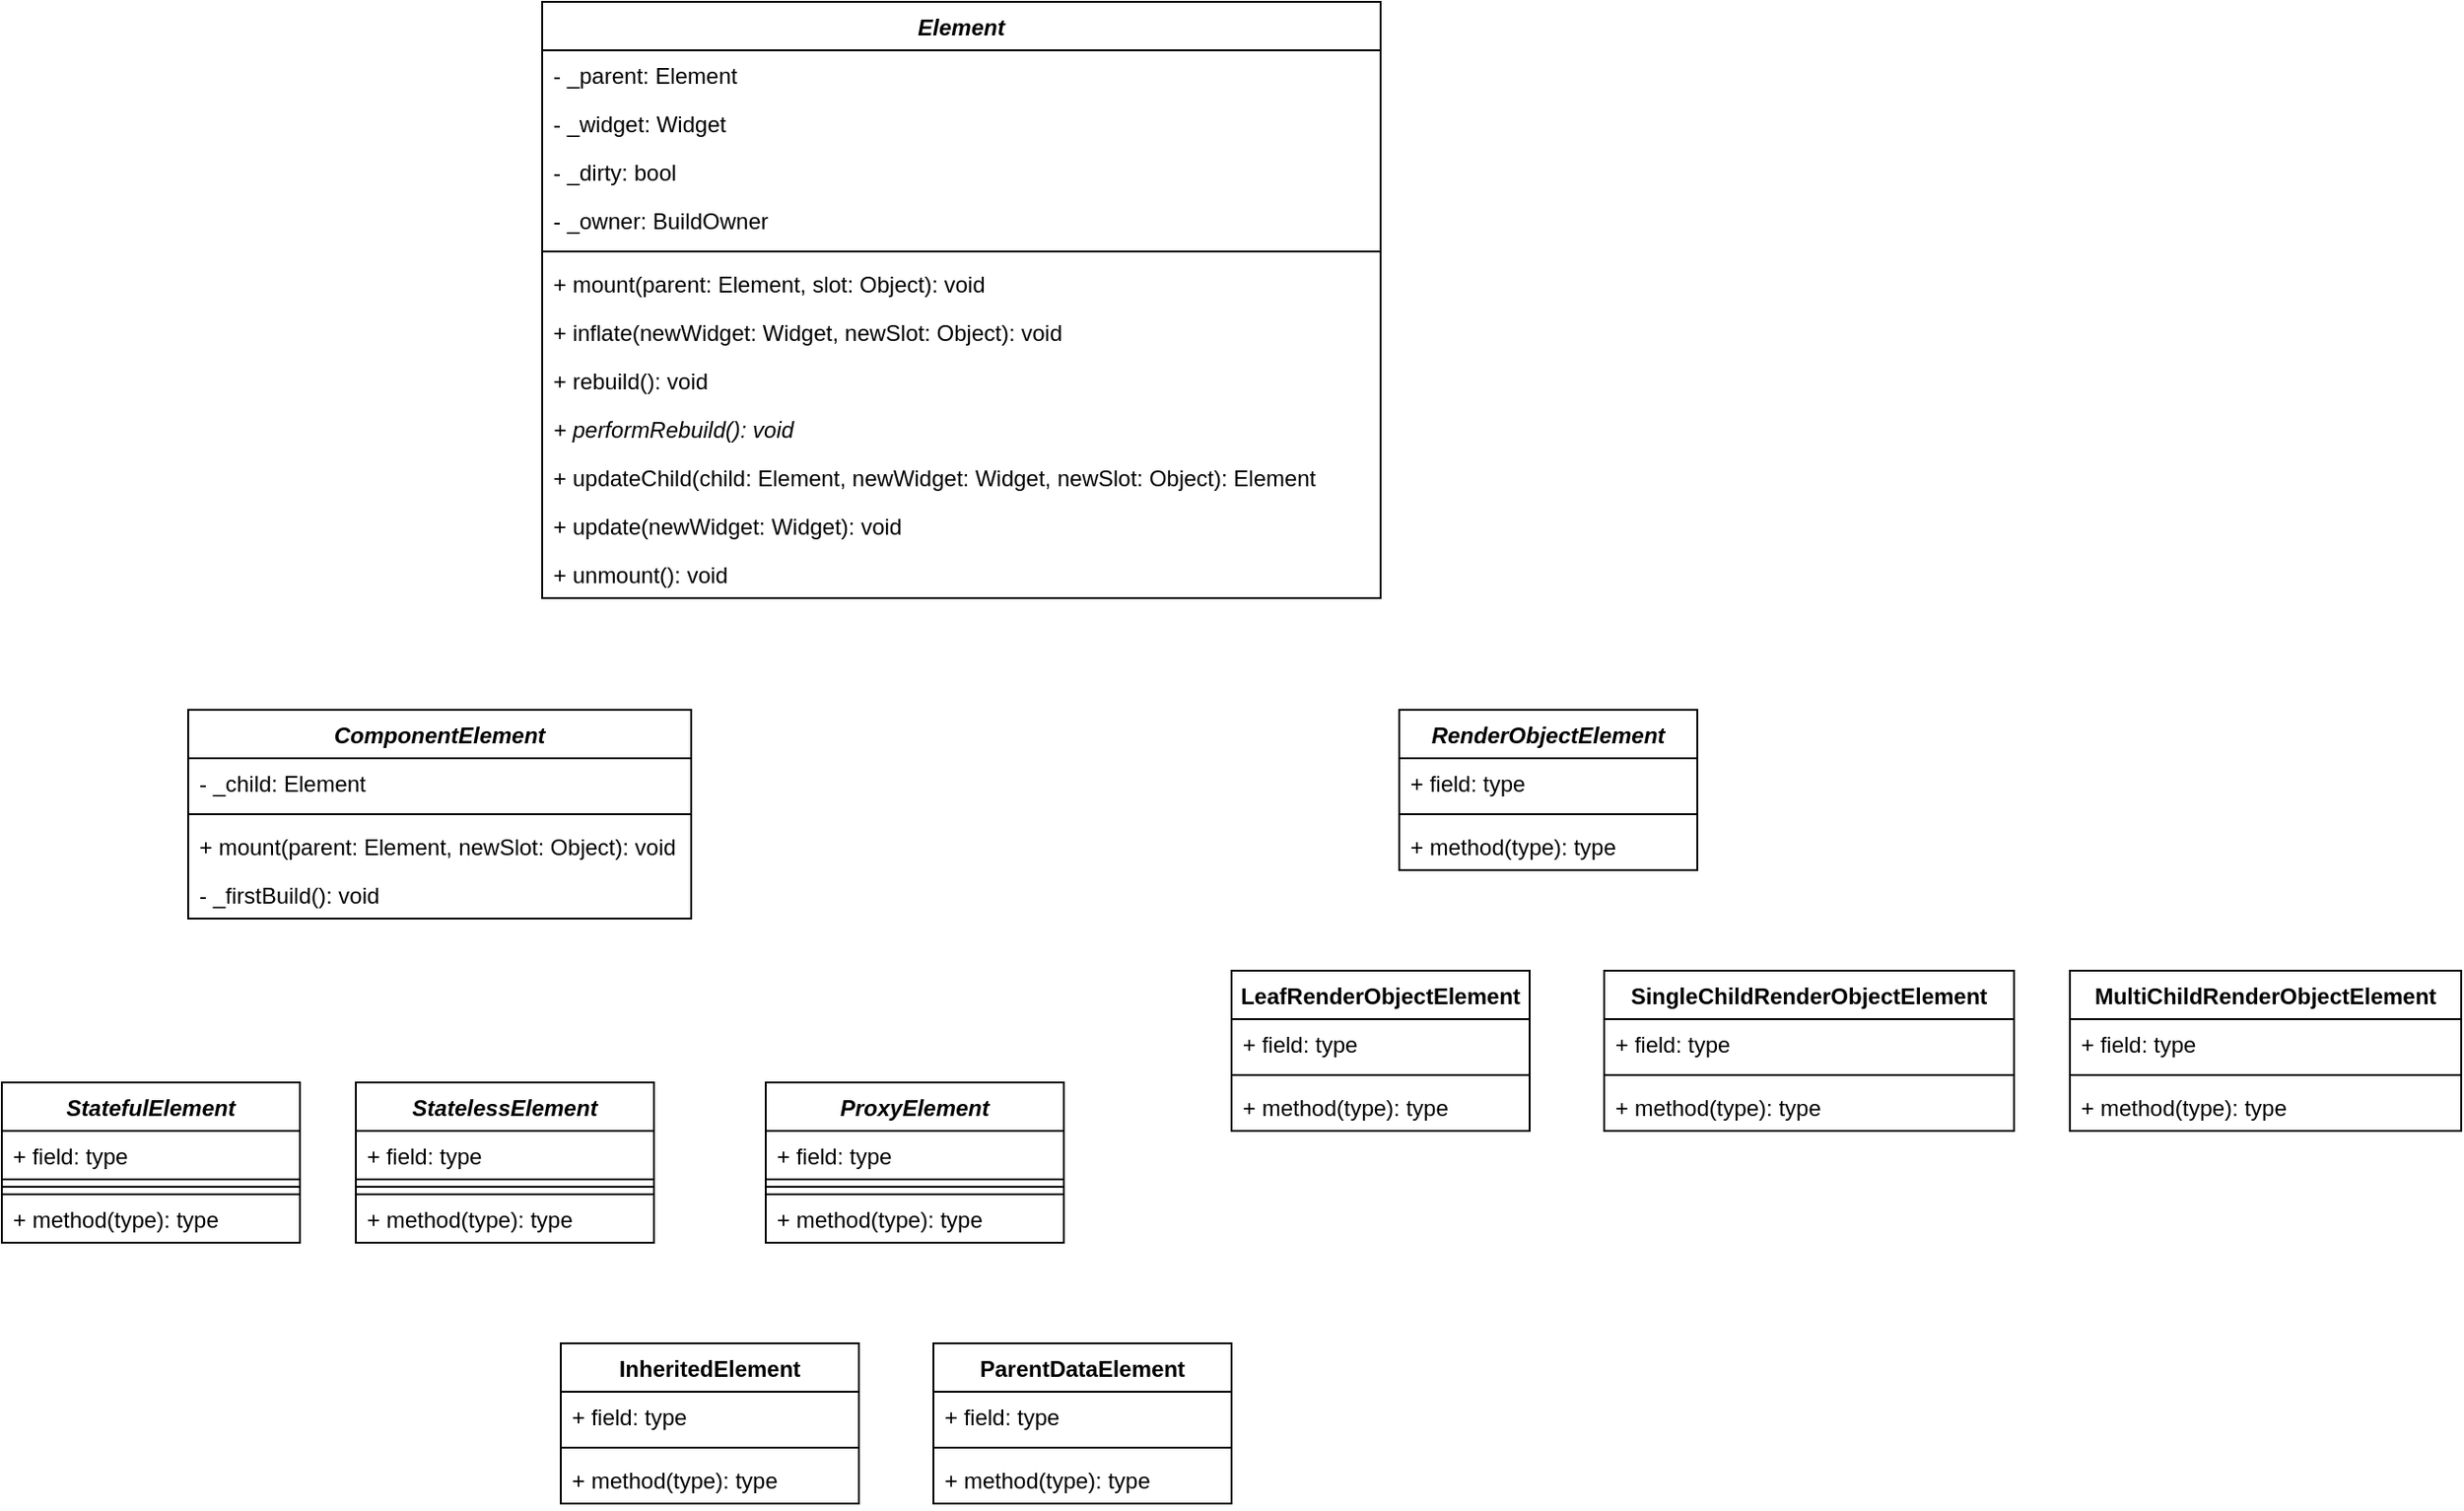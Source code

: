 <mxfile version="15.6.6" type="github">
  <diagram id="C5RBs43oDa-KdzZeNtuy" name="Page-1">
    <mxGraphModel dx="1298" dy="724" grid="1" gridSize="10" guides="1" tooltips="1" connect="1" arrows="1" fold="1" page="1" pageScale="1" pageWidth="3300" pageHeight="4681" math="0" shadow="0">
      <root>
        <mxCell id="WIyWlLk6GJQsqaUBKTNV-0" />
        <mxCell id="WIyWlLk6GJQsqaUBKTNV-1" parent="WIyWlLk6GJQsqaUBKTNV-0" />
        <mxCell id="WD202V9lpQKG9HwLek08-4" value="ComponentElement" style="swimlane;fontStyle=3;align=center;verticalAlign=top;childLayout=stackLayout;horizontal=1;startSize=26;horizontalStack=0;resizeParent=1;resizeParentMax=0;resizeLast=0;collapsible=1;marginBottom=0;fontColor=default;strokeColor=default;fillColor=default;" vertex="1" parent="WIyWlLk6GJQsqaUBKTNV-1">
          <mxGeometry x="260" y="390" width="270" height="112" as="geometry" />
        </mxCell>
        <mxCell id="WD202V9lpQKG9HwLek08-5" value="- _child: Element" style="text;strokeColor=none;fillColor=none;align=left;verticalAlign=top;spacingLeft=4;spacingRight=4;overflow=hidden;rotatable=0;points=[[0,0.5],[1,0.5]];portConstraint=eastwest;fontColor=default;" vertex="1" parent="WD202V9lpQKG9HwLek08-4">
          <mxGeometry y="26" width="270" height="26" as="geometry" />
        </mxCell>
        <mxCell id="WD202V9lpQKG9HwLek08-6" value="" style="line;strokeWidth=1;fillColor=none;align=left;verticalAlign=middle;spacingTop=-1;spacingLeft=3;spacingRight=3;rotatable=0;labelPosition=right;points=[];portConstraint=eastwest;fontColor=default;" vertex="1" parent="WD202V9lpQKG9HwLek08-4">
          <mxGeometry y="52" width="270" height="8" as="geometry" />
        </mxCell>
        <mxCell id="WD202V9lpQKG9HwLek08-7" value="+ mount(parent: Element, newSlot: Object): void" style="text;strokeColor=none;fillColor=none;align=left;verticalAlign=top;spacingLeft=4;spacingRight=4;overflow=hidden;rotatable=0;points=[[0,0.5],[1,0.5]];portConstraint=eastwest;fontColor=default;" vertex="1" parent="WD202V9lpQKG9HwLek08-4">
          <mxGeometry y="60" width="270" height="26" as="geometry" />
        </mxCell>
        <mxCell id="WD202V9lpQKG9HwLek08-58" value="- _firstBuild(): void" style="text;strokeColor=none;fillColor=none;align=left;verticalAlign=top;spacingLeft=4;spacingRight=4;overflow=hidden;rotatable=0;points=[[0,0.5],[1,0.5]];portConstraint=eastwest;fontColor=default;" vertex="1" parent="WD202V9lpQKG9HwLek08-4">
          <mxGeometry y="86" width="270" height="26" as="geometry" />
        </mxCell>
        <mxCell id="WD202V9lpQKG9HwLek08-8" value="RenderObjectElement" style="swimlane;fontStyle=3;align=center;verticalAlign=top;childLayout=stackLayout;horizontal=1;startSize=26;horizontalStack=0;resizeParent=1;resizeParentMax=0;resizeLast=0;collapsible=1;marginBottom=0;fontColor=default;strokeColor=default;fillColor=default;" vertex="1" parent="WIyWlLk6GJQsqaUBKTNV-1">
          <mxGeometry x="910" y="390" width="160" height="86" as="geometry" />
        </mxCell>
        <mxCell id="WD202V9lpQKG9HwLek08-9" value="+ field: type" style="text;strokeColor=none;fillColor=none;align=left;verticalAlign=top;spacingLeft=4;spacingRight=4;overflow=hidden;rotatable=0;points=[[0,0.5],[1,0.5]];portConstraint=eastwest;fontColor=default;" vertex="1" parent="WD202V9lpQKG9HwLek08-8">
          <mxGeometry y="26" width="160" height="26" as="geometry" />
        </mxCell>
        <mxCell id="WD202V9lpQKG9HwLek08-10" value="" style="line;strokeWidth=1;fillColor=none;align=left;verticalAlign=middle;spacingTop=-1;spacingLeft=3;spacingRight=3;rotatable=0;labelPosition=right;points=[];portConstraint=eastwest;fontColor=default;" vertex="1" parent="WD202V9lpQKG9HwLek08-8">
          <mxGeometry y="52" width="160" height="8" as="geometry" />
        </mxCell>
        <mxCell id="WD202V9lpQKG9HwLek08-11" value="+ method(type): type" style="text;strokeColor=none;fillColor=none;align=left;verticalAlign=top;spacingLeft=4;spacingRight=4;overflow=hidden;rotatable=0;points=[[0,0.5],[1,0.5]];portConstraint=eastwest;fontColor=default;" vertex="1" parent="WD202V9lpQKG9HwLek08-8">
          <mxGeometry y="60" width="160" height="26" as="geometry" />
        </mxCell>
        <mxCell id="WD202V9lpQKG9HwLek08-12" value="StatefulElement" style="swimlane;fontStyle=3;align=center;verticalAlign=top;childLayout=stackLayout;horizontal=1;startSize=26;horizontalStack=0;resizeParent=1;resizeParentMax=0;resizeLast=0;collapsible=1;marginBottom=0;fontColor=default;strokeColor=default;fillColor=default;" vertex="1" parent="WIyWlLk6GJQsqaUBKTNV-1">
          <mxGeometry x="160" y="590" width="160" height="86" as="geometry" />
        </mxCell>
        <mxCell id="WD202V9lpQKG9HwLek08-13" value="+ field: type" style="text;strokeColor=default;fillColor=default;align=left;verticalAlign=top;spacingLeft=4;spacingRight=4;overflow=hidden;rotatable=0;points=[[0,0.5],[1,0.5]];portConstraint=eastwest;fontColor=default;" vertex="1" parent="WD202V9lpQKG9HwLek08-12">
          <mxGeometry y="26" width="160" height="26" as="geometry" />
        </mxCell>
        <mxCell id="WD202V9lpQKG9HwLek08-14" value="" style="line;strokeWidth=1;fillColor=default;align=left;verticalAlign=middle;spacingTop=-1;spacingLeft=3;spacingRight=3;rotatable=0;labelPosition=right;points=[];portConstraint=eastwest;fontColor=default;strokeColor=default;" vertex="1" parent="WD202V9lpQKG9HwLek08-12">
          <mxGeometry y="52" width="160" height="8" as="geometry" />
        </mxCell>
        <mxCell id="WD202V9lpQKG9HwLek08-15" value="+ method(type): type" style="text;strokeColor=default;fillColor=default;align=left;verticalAlign=top;spacingLeft=4;spacingRight=4;overflow=hidden;rotatable=0;points=[[0,0.5],[1,0.5]];portConstraint=eastwest;fontColor=default;" vertex="1" parent="WD202V9lpQKG9HwLek08-12">
          <mxGeometry y="60" width="160" height="26" as="geometry" />
        </mxCell>
        <mxCell id="WD202V9lpQKG9HwLek08-16" value="StatelessElement" style="swimlane;fontStyle=3;align=center;verticalAlign=top;childLayout=stackLayout;horizontal=1;startSize=26;horizontalStack=0;resizeParent=1;resizeParentMax=0;resizeLast=0;collapsible=1;marginBottom=0;fontColor=default;strokeColor=default;fillColor=default;" vertex="1" parent="WIyWlLk6GJQsqaUBKTNV-1">
          <mxGeometry x="350" y="590" width="160" height="86" as="geometry" />
        </mxCell>
        <mxCell id="WD202V9lpQKG9HwLek08-17" value="+ field: type" style="text;strokeColor=default;fillColor=default;align=left;verticalAlign=top;spacingLeft=4;spacingRight=4;overflow=hidden;rotatable=0;points=[[0,0.5],[1,0.5]];portConstraint=eastwest;fontColor=default;" vertex="1" parent="WD202V9lpQKG9HwLek08-16">
          <mxGeometry y="26" width="160" height="26" as="geometry" />
        </mxCell>
        <mxCell id="WD202V9lpQKG9HwLek08-18" value="" style="line;strokeWidth=1;fillColor=default;align=left;verticalAlign=middle;spacingTop=-1;spacingLeft=3;spacingRight=3;rotatable=0;labelPosition=right;points=[];portConstraint=eastwest;fontColor=default;strokeColor=default;" vertex="1" parent="WD202V9lpQKG9HwLek08-16">
          <mxGeometry y="52" width="160" height="8" as="geometry" />
        </mxCell>
        <mxCell id="WD202V9lpQKG9HwLek08-19" value="+ method(type): type" style="text;strokeColor=default;fillColor=default;align=left;verticalAlign=top;spacingLeft=4;spacingRight=4;overflow=hidden;rotatable=0;points=[[0,0.5],[1,0.5]];portConstraint=eastwest;fontColor=default;" vertex="1" parent="WD202V9lpQKG9HwLek08-16">
          <mxGeometry y="60" width="160" height="26" as="geometry" />
        </mxCell>
        <mxCell id="WD202V9lpQKG9HwLek08-45" value="Element" style="swimlane;fontStyle=3;align=center;verticalAlign=top;childLayout=stackLayout;horizontal=1;startSize=26;horizontalStack=0;resizeParent=1;resizeParentMax=0;resizeLast=0;collapsible=1;marginBottom=0;shadow=0;fontColor=default;strokeColor=default;fillColor=default;" vertex="1" parent="WIyWlLk6GJQsqaUBKTNV-1">
          <mxGeometry x="450" y="10" width="450" height="320" as="geometry" />
        </mxCell>
        <mxCell id="WD202V9lpQKG9HwLek08-49" value="- _parent: Element" style="text;strokeColor=none;fillColor=none;align=left;verticalAlign=top;spacingLeft=4;spacingRight=4;overflow=hidden;rotatable=0;points=[[0,0.5],[1,0.5]];portConstraint=eastwest;shadow=0;fontColor=default;startSize=26;" vertex="1" parent="WD202V9lpQKG9HwLek08-45">
          <mxGeometry y="26" width="450" height="26" as="geometry" />
        </mxCell>
        <mxCell id="WD202V9lpQKG9HwLek08-46" value="- _widget: Widget" style="text;strokeColor=none;fillColor=none;align=left;verticalAlign=top;spacingLeft=4;spacingRight=4;overflow=hidden;rotatable=0;points=[[0,0.5],[1,0.5]];portConstraint=eastwest;shadow=0;fontColor=default;startSize=26;" vertex="1" parent="WD202V9lpQKG9HwLek08-45">
          <mxGeometry y="52" width="450" height="26" as="geometry" />
        </mxCell>
        <mxCell id="WD202V9lpQKG9HwLek08-51" value="- _dirty: bool" style="text;strokeColor=none;fillColor=none;align=left;verticalAlign=top;spacingLeft=4;spacingRight=4;overflow=hidden;rotatable=0;points=[[0,0.5],[1,0.5]];portConstraint=eastwest;shadow=0;fontColor=default;startSize=26;" vertex="1" parent="WD202V9lpQKG9HwLek08-45">
          <mxGeometry y="78" width="450" height="26" as="geometry" />
        </mxCell>
        <mxCell id="WD202V9lpQKG9HwLek08-50" value="- _owner: BuildOwner" style="text;strokeColor=none;fillColor=none;align=left;verticalAlign=top;spacingLeft=4;spacingRight=4;overflow=hidden;rotatable=0;points=[[0,0.5],[1,0.5]];portConstraint=eastwest;shadow=0;fontColor=default;startSize=26;" vertex="1" parent="WD202V9lpQKG9HwLek08-45">
          <mxGeometry y="104" width="450" height="26" as="geometry" />
        </mxCell>
        <mxCell id="WD202V9lpQKG9HwLek08-47" value="" style="line;strokeWidth=1;fillColor=none;align=left;verticalAlign=middle;spacingTop=-1;spacingLeft=3;spacingRight=3;rotatable=0;labelPosition=right;points=[];portConstraint=eastwest;shadow=0;fontColor=default;startSize=26;" vertex="1" parent="WD202V9lpQKG9HwLek08-45">
          <mxGeometry y="130" width="450" height="8" as="geometry" />
        </mxCell>
        <mxCell id="WD202V9lpQKG9HwLek08-48" value="+ mount(parent: Element, slot: Object): void" style="text;strokeColor=none;fillColor=none;align=left;verticalAlign=top;spacingLeft=4;spacingRight=4;overflow=hidden;rotatable=0;points=[[0,0.5],[1,0.5]];portConstraint=eastwest;shadow=0;fontColor=default;startSize=26;" vertex="1" parent="WD202V9lpQKG9HwLek08-45">
          <mxGeometry y="138" width="450" height="26" as="geometry" />
        </mxCell>
        <mxCell id="WD202V9lpQKG9HwLek08-52" value="+ inflate(newWidget: Widget, newSlot: Object): void" style="text;strokeColor=none;fillColor=none;align=left;verticalAlign=top;spacingLeft=4;spacingRight=4;overflow=hidden;rotatable=0;points=[[0,0.5],[1,0.5]];portConstraint=eastwest;shadow=0;fontColor=default;startSize=26;" vertex="1" parent="WD202V9lpQKG9HwLek08-45">
          <mxGeometry y="164" width="450" height="26" as="geometry" />
        </mxCell>
        <mxCell id="WD202V9lpQKG9HwLek08-53" value="+ rebuild(): void" style="text;strokeColor=none;fillColor=none;align=left;verticalAlign=top;spacingLeft=4;spacingRight=4;overflow=hidden;rotatable=0;points=[[0,0.5],[1,0.5]];portConstraint=eastwest;shadow=0;fontColor=default;startSize=26;" vertex="1" parent="WD202V9lpQKG9HwLek08-45">
          <mxGeometry y="190" width="450" height="26" as="geometry" />
        </mxCell>
        <mxCell id="WD202V9lpQKG9HwLek08-54" value="+ performRebuild(): void" style="text;strokeColor=none;fillColor=none;align=left;verticalAlign=top;spacingLeft=4;spacingRight=4;overflow=hidden;rotatable=0;points=[[0,0.5],[1,0.5]];portConstraint=eastwest;shadow=0;fontColor=default;startSize=26;fontStyle=2" vertex="1" parent="WD202V9lpQKG9HwLek08-45">
          <mxGeometry y="216" width="450" height="26" as="geometry" />
        </mxCell>
        <mxCell id="WD202V9lpQKG9HwLek08-55" value="+ updateChild(child: Element, newWidget: Widget, newSlot: Object): Element" style="text;strokeColor=none;fillColor=none;align=left;verticalAlign=top;spacingLeft=4;spacingRight=4;overflow=hidden;rotatable=0;points=[[0,0.5],[1,0.5]];portConstraint=eastwest;shadow=0;fontColor=default;startSize=26;fontStyle=0" vertex="1" parent="WD202V9lpQKG9HwLek08-45">
          <mxGeometry y="242" width="450" height="26" as="geometry" />
        </mxCell>
        <mxCell id="WD202V9lpQKG9HwLek08-56" value="+ update(newWidget: Widget): void" style="text;strokeColor=none;fillColor=none;align=left;verticalAlign=top;spacingLeft=4;spacingRight=4;overflow=hidden;rotatable=0;points=[[0,0.5],[1,0.5]];portConstraint=eastwest;shadow=0;fontColor=default;startSize=26;fontStyle=0" vertex="1" parent="WD202V9lpQKG9HwLek08-45">
          <mxGeometry y="268" width="450" height="26" as="geometry" />
        </mxCell>
        <mxCell id="WD202V9lpQKG9HwLek08-57" value="+ unmount(): void" style="text;strokeColor=none;fillColor=none;align=left;verticalAlign=top;spacingLeft=4;spacingRight=4;overflow=hidden;rotatable=0;points=[[0,0.5],[1,0.5]];portConstraint=eastwest;shadow=0;fontColor=default;startSize=26;" vertex="1" parent="WD202V9lpQKG9HwLek08-45">
          <mxGeometry y="294" width="450" height="26" as="geometry" />
        </mxCell>
        <mxCell id="WD202V9lpQKG9HwLek08-59" value="ProxyElement" style="swimlane;fontStyle=3;align=center;verticalAlign=top;childLayout=stackLayout;horizontal=1;startSize=26;horizontalStack=0;resizeParent=1;resizeParentMax=0;resizeLast=0;collapsible=1;marginBottom=0;fontColor=default;strokeColor=default;fillColor=default;" vertex="1" parent="WIyWlLk6GJQsqaUBKTNV-1">
          <mxGeometry x="570" y="590" width="160" height="86" as="geometry" />
        </mxCell>
        <mxCell id="WD202V9lpQKG9HwLek08-60" value="+ field: type" style="text;strokeColor=default;fillColor=default;align=left;verticalAlign=top;spacingLeft=4;spacingRight=4;overflow=hidden;rotatable=0;points=[[0,0.5],[1,0.5]];portConstraint=eastwest;fontColor=default;" vertex="1" parent="WD202V9lpQKG9HwLek08-59">
          <mxGeometry y="26" width="160" height="26" as="geometry" />
        </mxCell>
        <mxCell id="WD202V9lpQKG9HwLek08-61" value="" style="line;strokeWidth=1;fillColor=default;align=left;verticalAlign=middle;spacingTop=-1;spacingLeft=3;spacingRight=3;rotatable=0;labelPosition=right;points=[];portConstraint=eastwest;fontColor=default;strokeColor=default;" vertex="1" parent="WD202V9lpQKG9HwLek08-59">
          <mxGeometry y="52" width="160" height="8" as="geometry" />
        </mxCell>
        <mxCell id="WD202V9lpQKG9HwLek08-62" value="+ method(type): type" style="text;strokeColor=default;fillColor=default;align=left;verticalAlign=top;spacingLeft=4;spacingRight=4;overflow=hidden;rotatable=0;points=[[0,0.5],[1,0.5]];portConstraint=eastwest;fontColor=default;" vertex="1" parent="WD202V9lpQKG9HwLek08-59">
          <mxGeometry y="60" width="160" height="26" as="geometry" />
        </mxCell>
        <mxCell id="WD202V9lpQKG9HwLek08-63" value="InheritedElement" style="swimlane;fontStyle=1;align=center;verticalAlign=top;childLayout=stackLayout;horizontal=1;startSize=26;horizontalStack=0;resizeParent=1;resizeParentMax=0;resizeLast=0;collapsible=1;marginBottom=0;shadow=0;fontColor=default;strokeColor=default;fillColor=default;" vertex="1" parent="WIyWlLk6GJQsqaUBKTNV-1">
          <mxGeometry x="460" y="730" width="160" height="86" as="geometry" />
        </mxCell>
        <mxCell id="WD202V9lpQKG9HwLek08-64" value="+ field: type" style="text;strokeColor=none;fillColor=none;align=left;verticalAlign=top;spacingLeft=4;spacingRight=4;overflow=hidden;rotatable=0;points=[[0,0.5],[1,0.5]];portConstraint=eastwest;shadow=0;fontColor=default;startSize=26;" vertex="1" parent="WD202V9lpQKG9HwLek08-63">
          <mxGeometry y="26" width="160" height="26" as="geometry" />
        </mxCell>
        <mxCell id="WD202V9lpQKG9HwLek08-65" value="" style="line;strokeWidth=1;fillColor=none;align=left;verticalAlign=middle;spacingTop=-1;spacingLeft=3;spacingRight=3;rotatable=0;labelPosition=right;points=[];portConstraint=eastwest;shadow=0;fontColor=default;startSize=26;" vertex="1" parent="WD202V9lpQKG9HwLek08-63">
          <mxGeometry y="52" width="160" height="8" as="geometry" />
        </mxCell>
        <mxCell id="WD202V9lpQKG9HwLek08-66" value="+ method(type): type" style="text;strokeColor=none;fillColor=none;align=left;verticalAlign=top;spacingLeft=4;spacingRight=4;overflow=hidden;rotatable=0;points=[[0,0.5],[1,0.5]];portConstraint=eastwest;shadow=0;fontColor=default;startSize=26;" vertex="1" parent="WD202V9lpQKG9HwLek08-63">
          <mxGeometry y="60" width="160" height="26" as="geometry" />
        </mxCell>
        <mxCell id="WD202V9lpQKG9HwLek08-67" value="ParentDataElement" style="swimlane;fontStyle=1;align=center;verticalAlign=top;childLayout=stackLayout;horizontal=1;startSize=26;horizontalStack=0;resizeParent=1;resizeParentMax=0;resizeLast=0;collapsible=1;marginBottom=0;shadow=0;fontColor=default;strokeColor=default;fillColor=default;" vertex="1" parent="WIyWlLk6GJQsqaUBKTNV-1">
          <mxGeometry x="660" y="730" width="160" height="86" as="geometry" />
        </mxCell>
        <mxCell id="WD202V9lpQKG9HwLek08-68" value="+ field: type" style="text;strokeColor=none;fillColor=none;align=left;verticalAlign=top;spacingLeft=4;spacingRight=4;overflow=hidden;rotatable=0;points=[[0,0.5],[1,0.5]];portConstraint=eastwest;shadow=0;fontColor=default;startSize=26;" vertex="1" parent="WD202V9lpQKG9HwLek08-67">
          <mxGeometry y="26" width="160" height="26" as="geometry" />
        </mxCell>
        <mxCell id="WD202V9lpQKG9HwLek08-69" value="" style="line;strokeWidth=1;fillColor=none;align=left;verticalAlign=middle;spacingTop=-1;spacingLeft=3;spacingRight=3;rotatable=0;labelPosition=right;points=[];portConstraint=eastwest;shadow=0;fontColor=default;startSize=26;" vertex="1" parent="WD202V9lpQKG9HwLek08-67">
          <mxGeometry y="52" width="160" height="8" as="geometry" />
        </mxCell>
        <mxCell id="WD202V9lpQKG9HwLek08-70" value="+ method(type): type" style="text;strokeColor=none;fillColor=none;align=left;verticalAlign=top;spacingLeft=4;spacingRight=4;overflow=hidden;rotatable=0;points=[[0,0.5],[1,0.5]];portConstraint=eastwest;shadow=0;fontColor=default;startSize=26;" vertex="1" parent="WD202V9lpQKG9HwLek08-67">
          <mxGeometry y="60" width="160" height="26" as="geometry" />
        </mxCell>
        <mxCell id="WD202V9lpQKG9HwLek08-71" value="LeafRenderObjectElement" style="swimlane;fontStyle=1;align=center;verticalAlign=top;childLayout=stackLayout;horizontal=1;startSize=26;horizontalStack=0;resizeParent=1;resizeParentMax=0;resizeLast=0;collapsible=1;marginBottom=0;fontColor=default;strokeColor=default;fillColor=default;" vertex="1" parent="WIyWlLk6GJQsqaUBKTNV-1">
          <mxGeometry x="820" y="530" width="160" height="86" as="geometry" />
        </mxCell>
        <mxCell id="WD202V9lpQKG9HwLek08-72" value="+ field: type" style="text;strokeColor=none;fillColor=none;align=left;verticalAlign=top;spacingLeft=4;spacingRight=4;overflow=hidden;rotatable=0;points=[[0,0.5],[1,0.5]];portConstraint=eastwest;fontColor=default;" vertex="1" parent="WD202V9lpQKG9HwLek08-71">
          <mxGeometry y="26" width="160" height="26" as="geometry" />
        </mxCell>
        <mxCell id="WD202V9lpQKG9HwLek08-73" value="" style="line;strokeWidth=1;fillColor=none;align=left;verticalAlign=middle;spacingTop=-1;spacingLeft=3;spacingRight=3;rotatable=0;labelPosition=right;points=[];portConstraint=eastwest;fontColor=default;" vertex="1" parent="WD202V9lpQKG9HwLek08-71">
          <mxGeometry y="52" width="160" height="8" as="geometry" />
        </mxCell>
        <mxCell id="WD202V9lpQKG9HwLek08-74" value="+ method(type): type" style="text;strokeColor=none;fillColor=none;align=left;verticalAlign=top;spacingLeft=4;spacingRight=4;overflow=hidden;rotatable=0;points=[[0,0.5],[1,0.5]];portConstraint=eastwest;fontColor=default;" vertex="1" parent="WD202V9lpQKG9HwLek08-71">
          <mxGeometry y="60" width="160" height="26" as="geometry" />
        </mxCell>
        <mxCell id="WD202V9lpQKG9HwLek08-75" value="MultiChildRenderObjectElement" style="swimlane;fontStyle=1;align=center;verticalAlign=top;childLayout=stackLayout;horizontal=1;startSize=26;horizontalStack=0;resizeParent=1;resizeParentMax=0;resizeLast=0;collapsible=1;marginBottom=0;fontColor=default;strokeColor=default;fillColor=default;" vertex="1" parent="WIyWlLk6GJQsqaUBKTNV-1">
          <mxGeometry x="1270" y="530" width="210" height="86" as="geometry" />
        </mxCell>
        <mxCell id="WD202V9lpQKG9HwLek08-76" value="+ field: type" style="text;strokeColor=none;fillColor=none;align=left;verticalAlign=top;spacingLeft=4;spacingRight=4;overflow=hidden;rotatable=0;points=[[0,0.5],[1,0.5]];portConstraint=eastwest;fontColor=default;" vertex="1" parent="WD202V9lpQKG9HwLek08-75">
          <mxGeometry y="26" width="210" height="26" as="geometry" />
        </mxCell>
        <mxCell id="WD202V9lpQKG9HwLek08-77" value="" style="line;strokeWidth=1;fillColor=none;align=left;verticalAlign=middle;spacingTop=-1;spacingLeft=3;spacingRight=3;rotatable=0;labelPosition=right;points=[];portConstraint=eastwest;fontColor=default;" vertex="1" parent="WD202V9lpQKG9HwLek08-75">
          <mxGeometry y="52" width="210" height="8" as="geometry" />
        </mxCell>
        <mxCell id="WD202V9lpQKG9HwLek08-78" value="+ method(type): type" style="text;strokeColor=none;fillColor=none;align=left;verticalAlign=top;spacingLeft=4;spacingRight=4;overflow=hidden;rotatable=0;points=[[0,0.5],[1,0.5]];portConstraint=eastwest;fontColor=default;" vertex="1" parent="WD202V9lpQKG9HwLek08-75">
          <mxGeometry y="60" width="210" height="26" as="geometry" />
        </mxCell>
        <mxCell id="WD202V9lpQKG9HwLek08-79" value="SingleChildRenderObjectElement" style="swimlane;fontStyle=1;align=center;verticalAlign=top;childLayout=stackLayout;horizontal=1;startSize=26;horizontalStack=0;resizeParent=1;resizeParentMax=0;resizeLast=0;collapsible=1;marginBottom=0;fontColor=default;strokeColor=default;fillColor=default;" vertex="1" parent="WIyWlLk6GJQsqaUBKTNV-1">
          <mxGeometry x="1020" y="530" width="220" height="86" as="geometry" />
        </mxCell>
        <mxCell id="WD202V9lpQKG9HwLek08-80" value="+ field: type" style="text;strokeColor=none;fillColor=none;align=left;verticalAlign=top;spacingLeft=4;spacingRight=4;overflow=hidden;rotatable=0;points=[[0,0.5],[1,0.5]];portConstraint=eastwest;fontColor=default;" vertex="1" parent="WD202V9lpQKG9HwLek08-79">
          <mxGeometry y="26" width="220" height="26" as="geometry" />
        </mxCell>
        <mxCell id="WD202V9lpQKG9HwLek08-81" value="" style="line;strokeWidth=1;fillColor=none;align=left;verticalAlign=middle;spacingTop=-1;spacingLeft=3;spacingRight=3;rotatable=0;labelPosition=right;points=[];portConstraint=eastwest;fontColor=default;" vertex="1" parent="WD202V9lpQKG9HwLek08-79">
          <mxGeometry y="52" width="220" height="8" as="geometry" />
        </mxCell>
        <mxCell id="WD202V9lpQKG9HwLek08-82" value="+ method(type): type" style="text;strokeColor=none;fillColor=none;align=left;verticalAlign=top;spacingLeft=4;spacingRight=4;overflow=hidden;rotatable=0;points=[[0,0.5],[1,0.5]];portConstraint=eastwest;fontColor=default;" vertex="1" parent="WD202V9lpQKG9HwLek08-79">
          <mxGeometry y="60" width="220" height="26" as="geometry" />
        </mxCell>
      </root>
    </mxGraphModel>
  </diagram>
</mxfile>
